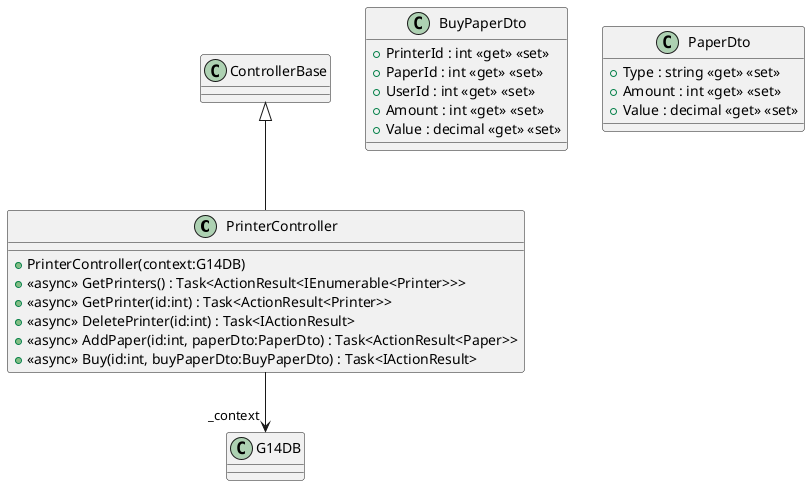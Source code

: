 @startuml
class PrinterController {
    + PrinterController(context:G14DB)
    + <<async>> GetPrinters() : Task<ActionResult<IEnumerable<Printer>>>
    + <<async>> GetPrinter(id:int) : Task<ActionResult<Printer>>
    + <<async>> DeletePrinter(id:int) : Task<IActionResult>
    + <<async>> AddPaper(id:int, paperDto:PaperDto) : Task<ActionResult<Paper>>
    + <<async>> Buy(id:int, buyPaperDto:BuyPaperDto) : Task<IActionResult>
}
class BuyPaperDto {
    + PrinterId : int <<get>> <<set>>
    + PaperId : int <<get>> <<set>>
    + UserId : int <<get>> <<set>>
    + Amount : int <<get>> <<set>>
    + Value : decimal <<get>> <<set>>
}
class PaperDto {
    + Type : string <<get>> <<set>>
    + Amount : int <<get>> <<set>>
    + Value : decimal <<get>> <<set>>
}
ControllerBase <|-- PrinterController
PrinterController --> "_context" G14DB
@enduml

